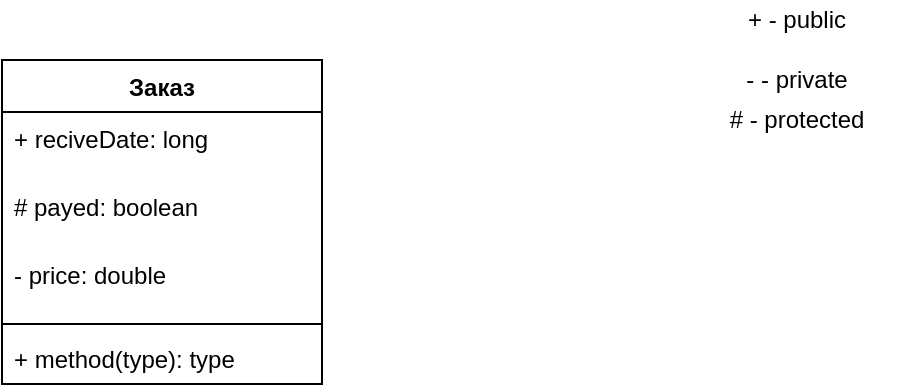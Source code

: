 <mxfile version="13.8.1" type="github">
  <diagram name="Page-1" id="e7e014a7-5840-1c2e-5031-d8a46d1fe8dd">
    <mxGraphModel dx="1102" dy="624" grid="1" gridSize="10" guides="1" tooltips="1" connect="1" arrows="1" fold="1" page="1" pageScale="1" pageWidth="1169" pageHeight="826" background="#ffffff" math="0" shadow="0">
      <root>
        <mxCell id="0" />
        <mxCell id="1" parent="0" />
        <mxCell id="9lWO7Bg4yD_AD7Y5DbBT-46" value="+ - public&lt;br&gt;" style="text;html=1;strokeColor=none;fillColor=none;align=center;verticalAlign=middle;whiteSpace=wrap;rounded=0;" vertex="1" parent="1">
          <mxGeometry x="585" y="50" width="125" height="20" as="geometry" />
        </mxCell>
        <mxCell id="9lWO7Bg4yD_AD7Y5DbBT-47" value="- - private" style="text;html=1;strokeColor=none;fillColor=none;align=center;verticalAlign=middle;whiteSpace=wrap;rounded=0;" vertex="1" parent="1">
          <mxGeometry x="585" y="80" width="125" height="20" as="geometry" />
        </mxCell>
        <mxCell id="9lWO7Bg4yD_AD7Y5DbBT-48" value="# - protected" style="text;html=1;strokeColor=none;fillColor=none;align=center;verticalAlign=middle;whiteSpace=wrap;rounded=0;" vertex="1" parent="1">
          <mxGeometry x="585" y="100" width="125" height="20" as="geometry" />
        </mxCell>
        <mxCell id="9lWO7Bg4yD_AD7Y5DbBT-49" value="Заказ" style="swimlane;fontStyle=1;align=center;verticalAlign=top;childLayout=stackLayout;horizontal=1;startSize=26;horizontalStack=0;resizeParent=1;resizeParentMax=0;resizeLast=0;collapsible=1;marginBottom=0;" vertex="1" parent="1">
          <mxGeometry x="250" y="80" width="160" height="162" as="geometry" />
        </mxCell>
        <mxCell id="9lWO7Bg4yD_AD7Y5DbBT-50" value="+ reciveDate: long" style="text;strokeColor=none;fillColor=none;align=left;verticalAlign=top;spacingLeft=4;spacingRight=4;overflow=hidden;rotatable=0;points=[[0,0.5],[1,0.5]];portConstraint=eastwest;" vertex="1" parent="9lWO7Bg4yD_AD7Y5DbBT-49">
          <mxGeometry y="26" width="160" height="34" as="geometry" />
        </mxCell>
        <mxCell id="9lWO7Bg4yD_AD7Y5DbBT-53" value="# payed: boolean" style="text;strokeColor=none;fillColor=none;align=left;verticalAlign=top;spacingLeft=4;spacingRight=4;overflow=hidden;rotatable=0;points=[[0,0.5],[1,0.5]];portConstraint=eastwest;" vertex="1" parent="9lWO7Bg4yD_AD7Y5DbBT-49">
          <mxGeometry y="60" width="160" height="34" as="geometry" />
        </mxCell>
        <mxCell id="9lWO7Bg4yD_AD7Y5DbBT-54" value="- price: double" style="text;strokeColor=none;fillColor=none;align=left;verticalAlign=top;spacingLeft=4;spacingRight=4;overflow=hidden;rotatable=0;points=[[0,0.5],[1,0.5]];portConstraint=eastwest;" vertex="1" parent="9lWO7Bg4yD_AD7Y5DbBT-49">
          <mxGeometry y="94" width="160" height="34" as="geometry" />
        </mxCell>
        <mxCell id="9lWO7Bg4yD_AD7Y5DbBT-51" value="" style="line;strokeWidth=1;fillColor=none;align=left;verticalAlign=middle;spacingTop=-1;spacingLeft=3;spacingRight=3;rotatable=0;labelPosition=right;points=[];portConstraint=eastwest;" vertex="1" parent="9lWO7Bg4yD_AD7Y5DbBT-49">
          <mxGeometry y="128" width="160" height="8" as="geometry" />
        </mxCell>
        <mxCell id="9lWO7Bg4yD_AD7Y5DbBT-52" value="+ method(type): type" style="text;strokeColor=none;fillColor=none;align=left;verticalAlign=top;spacingLeft=4;spacingRight=4;overflow=hidden;rotatable=0;points=[[0,0.5],[1,0.5]];portConstraint=eastwest;" vertex="1" parent="9lWO7Bg4yD_AD7Y5DbBT-49">
          <mxGeometry y="136" width="160" height="26" as="geometry" />
        </mxCell>
      </root>
    </mxGraphModel>
  </diagram>
</mxfile>
